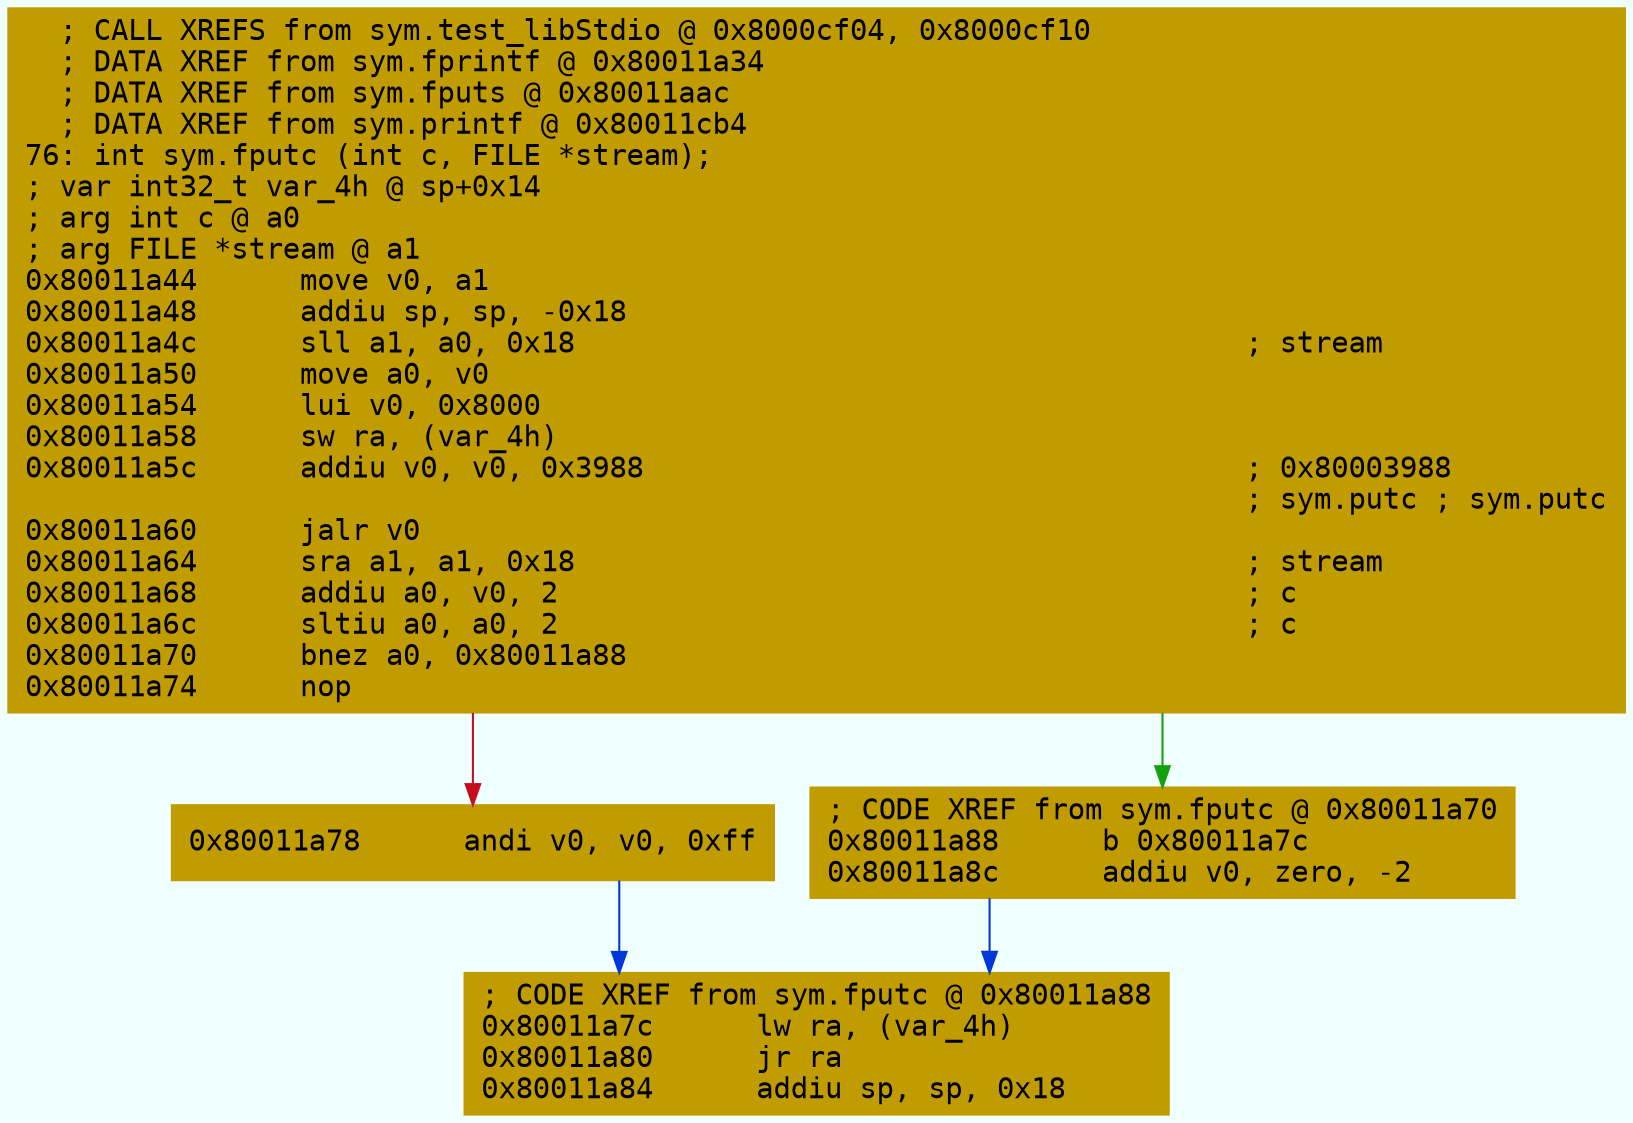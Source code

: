 digraph code {
	graph [bgcolor=azure fontsize=8 fontname="Courier" splines="ortho"];
	node [fillcolor=gray style=filled shape=box];
	edge [arrowhead="normal"];
	"0x80011a44" [URL="sym.fputc/0x80011a44", fillcolor="#c19c00",color="#c19c00", fontname="Courier",label="  ; CALL XREFS from sym.test_libStdio @ 0x8000cf04, 0x8000cf10\l  ; DATA XREF from sym.fprintf @ 0x80011a34\l  ; DATA XREF from sym.fputs @ 0x80011aac\l  ; DATA XREF from sym.printf @ 0x80011cb4\l76: int sym.fputc (int c, FILE *stream);\l; var int32_t var_4h @ sp+0x14\l; arg int c @ a0\l; arg FILE *stream @ a1\l0x80011a44      move v0, a1\l0x80011a48      addiu sp, sp, -0x18\l0x80011a4c      sll a1, a0, 0x18                                       ; stream\l0x80011a50      move a0, v0\l0x80011a54      lui v0, 0x8000\l0x80011a58      sw ra, (var_4h)\l0x80011a5c      addiu v0, v0, 0x3988                                   ; 0x80003988\l                                                                       ; sym.putc ; sym.putc\l0x80011a60      jalr v0\l0x80011a64      sra a1, a1, 0x18                                       ; stream\l0x80011a68      addiu a0, v0, 2                                        ; c\l0x80011a6c      sltiu a0, a0, 2                                        ; c\l0x80011a70      bnez a0, 0x80011a88\l0x80011a74      nop\l"]
	"0x80011a78" [URL="sym.fputc/0x80011a78", fillcolor="#c19c00",color="#c19c00", fontname="Courier",label="0x80011a78      andi v0, v0, 0xff\l"]
	"0x80011a7c" [URL="sym.fputc/0x80011a7c", fillcolor="#c19c00",color="#c19c00", fontname="Courier",label="; CODE XREF from sym.fputc @ 0x80011a88\l0x80011a7c      lw ra, (var_4h)\l0x80011a80      jr ra\l0x80011a84      addiu sp, sp, 0x18\l"]
	"0x80011a88" [URL="sym.fputc/0x80011a88", fillcolor="#c19c00",color="#c19c00", fontname="Courier",label="; CODE XREF from sym.fputc @ 0x80011a70\l0x80011a88      b 0x80011a7c\l0x80011a8c      addiu v0, zero, -2\l"]
        "0x80011a44" -> "0x80011a88" [color="#13a10e"];
        "0x80011a44" -> "0x80011a78" [color="#c50f1f"];
        "0x80011a78" -> "0x80011a7c" [color="#0037da"];
        "0x80011a88" -> "0x80011a7c" [color="#0037da"];
}
